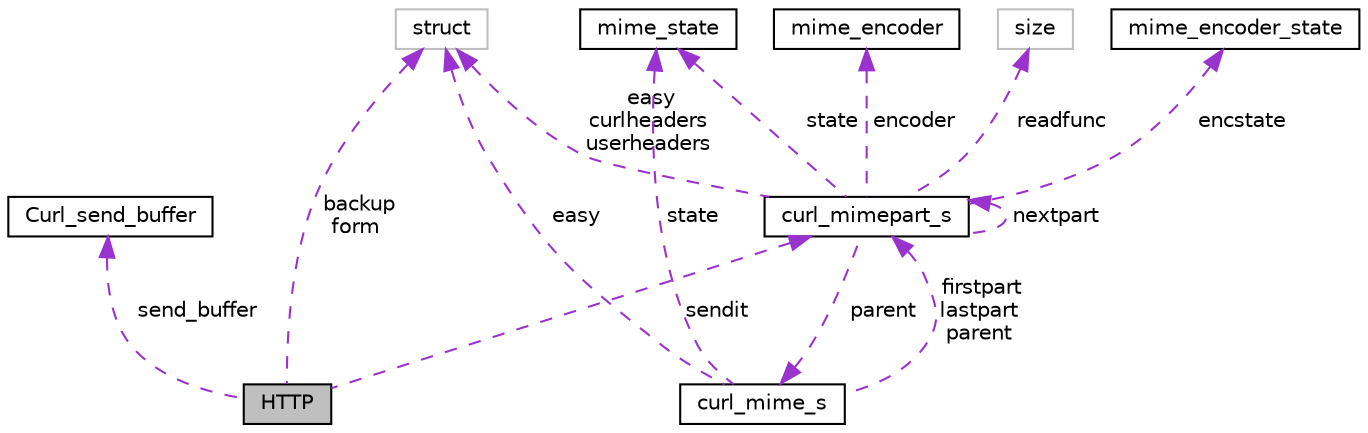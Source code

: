 digraph "HTTP"
{
  edge [fontname="Helvetica",fontsize="10",labelfontname="Helvetica",labelfontsize="10"];
  node [fontname="Helvetica",fontsize="10",shape=record];
  Node1 [label="HTTP",height=0.2,width=0.4,color="black", fillcolor="grey75", style="filled", fontcolor="black"];
  Node2 -> Node1 [dir="back",color="darkorchid3",fontsize="10",style="dashed",label=" backup\nform" ,fontname="Helvetica"];
  Node2 [label="struct",height=0.2,width=0.4,color="grey75", fillcolor="white", style="filled"];
  Node3 -> Node1 [dir="back",color="darkorchid3",fontsize="10",style="dashed",label=" send_buffer" ,fontname="Helvetica"];
  Node3 [label="Curl_send_buffer",height=0.2,width=0.4,color="black", fillcolor="white", style="filled",URL="$struct_curl__send__buffer.html"];
  Node4 -> Node1 [dir="back",color="darkorchid3",fontsize="10",style="dashed",label=" sendit" ,fontname="Helvetica"];
  Node4 [label="curl_mimepart_s",height=0.2,width=0.4,color="black", fillcolor="white", style="filled",URL="$structcurl__mimepart__s.html"];
  Node5 -> Node4 [dir="back",color="darkorchid3",fontsize="10",style="dashed",label=" readfunc" ,fontname="Helvetica"];
  Node5 [label="size",height=0.2,width=0.4,color="grey75", fillcolor="white", style="filled"];
  Node6 -> Node4 [dir="back",color="darkorchid3",fontsize="10",style="dashed",label=" encstate" ,fontname="Helvetica"];
  Node6 [label="mime_encoder_state",height=0.2,width=0.4,color="black", fillcolor="white", style="filled",URL="$structmime__encoder__state.html"];
  Node2 -> Node4 [dir="back",color="darkorchid3",fontsize="10",style="dashed",label=" easy\ncurlheaders\nuserheaders" ,fontname="Helvetica"];
  Node7 -> Node4 [dir="back",color="darkorchid3",fontsize="10",style="dashed",label=" state" ,fontname="Helvetica"];
  Node7 [label="mime_state",height=0.2,width=0.4,color="black", fillcolor="white", style="filled",URL="$structmime__state.html"];
  Node8 -> Node4 [dir="back",color="darkorchid3",fontsize="10",style="dashed",label=" encoder" ,fontname="Helvetica"];
  Node8 [label="mime_encoder",height=0.2,width=0.4,color="black", fillcolor="white", style="filled",URL="$structmime__encoder.html"];
  Node9 -> Node4 [dir="back",color="darkorchid3",fontsize="10",style="dashed",label=" parent" ,fontname="Helvetica"];
  Node9 [label="curl_mime_s",height=0.2,width=0.4,color="black", fillcolor="white", style="filled",URL="$structcurl__mime__s.html"];
  Node2 -> Node9 [dir="back",color="darkorchid3",fontsize="10",style="dashed",label=" easy" ,fontname="Helvetica"];
  Node7 -> Node9 [dir="back",color="darkorchid3",fontsize="10",style="dashed",label=" state" ,fontname="Helvetica"];
  Node4 -> Node9 [dir="back",color="darkorchid3",fontsize="10",style="dashed",label=" firstpart\nlastpart\nparent" ,fontname="Helvetica"];
  Node4 -> Node4 [dir="back",color="darkorchid3",fontsize="10",style="dashed",label=" nextpart" ,fontname="Helvetica"];
}
